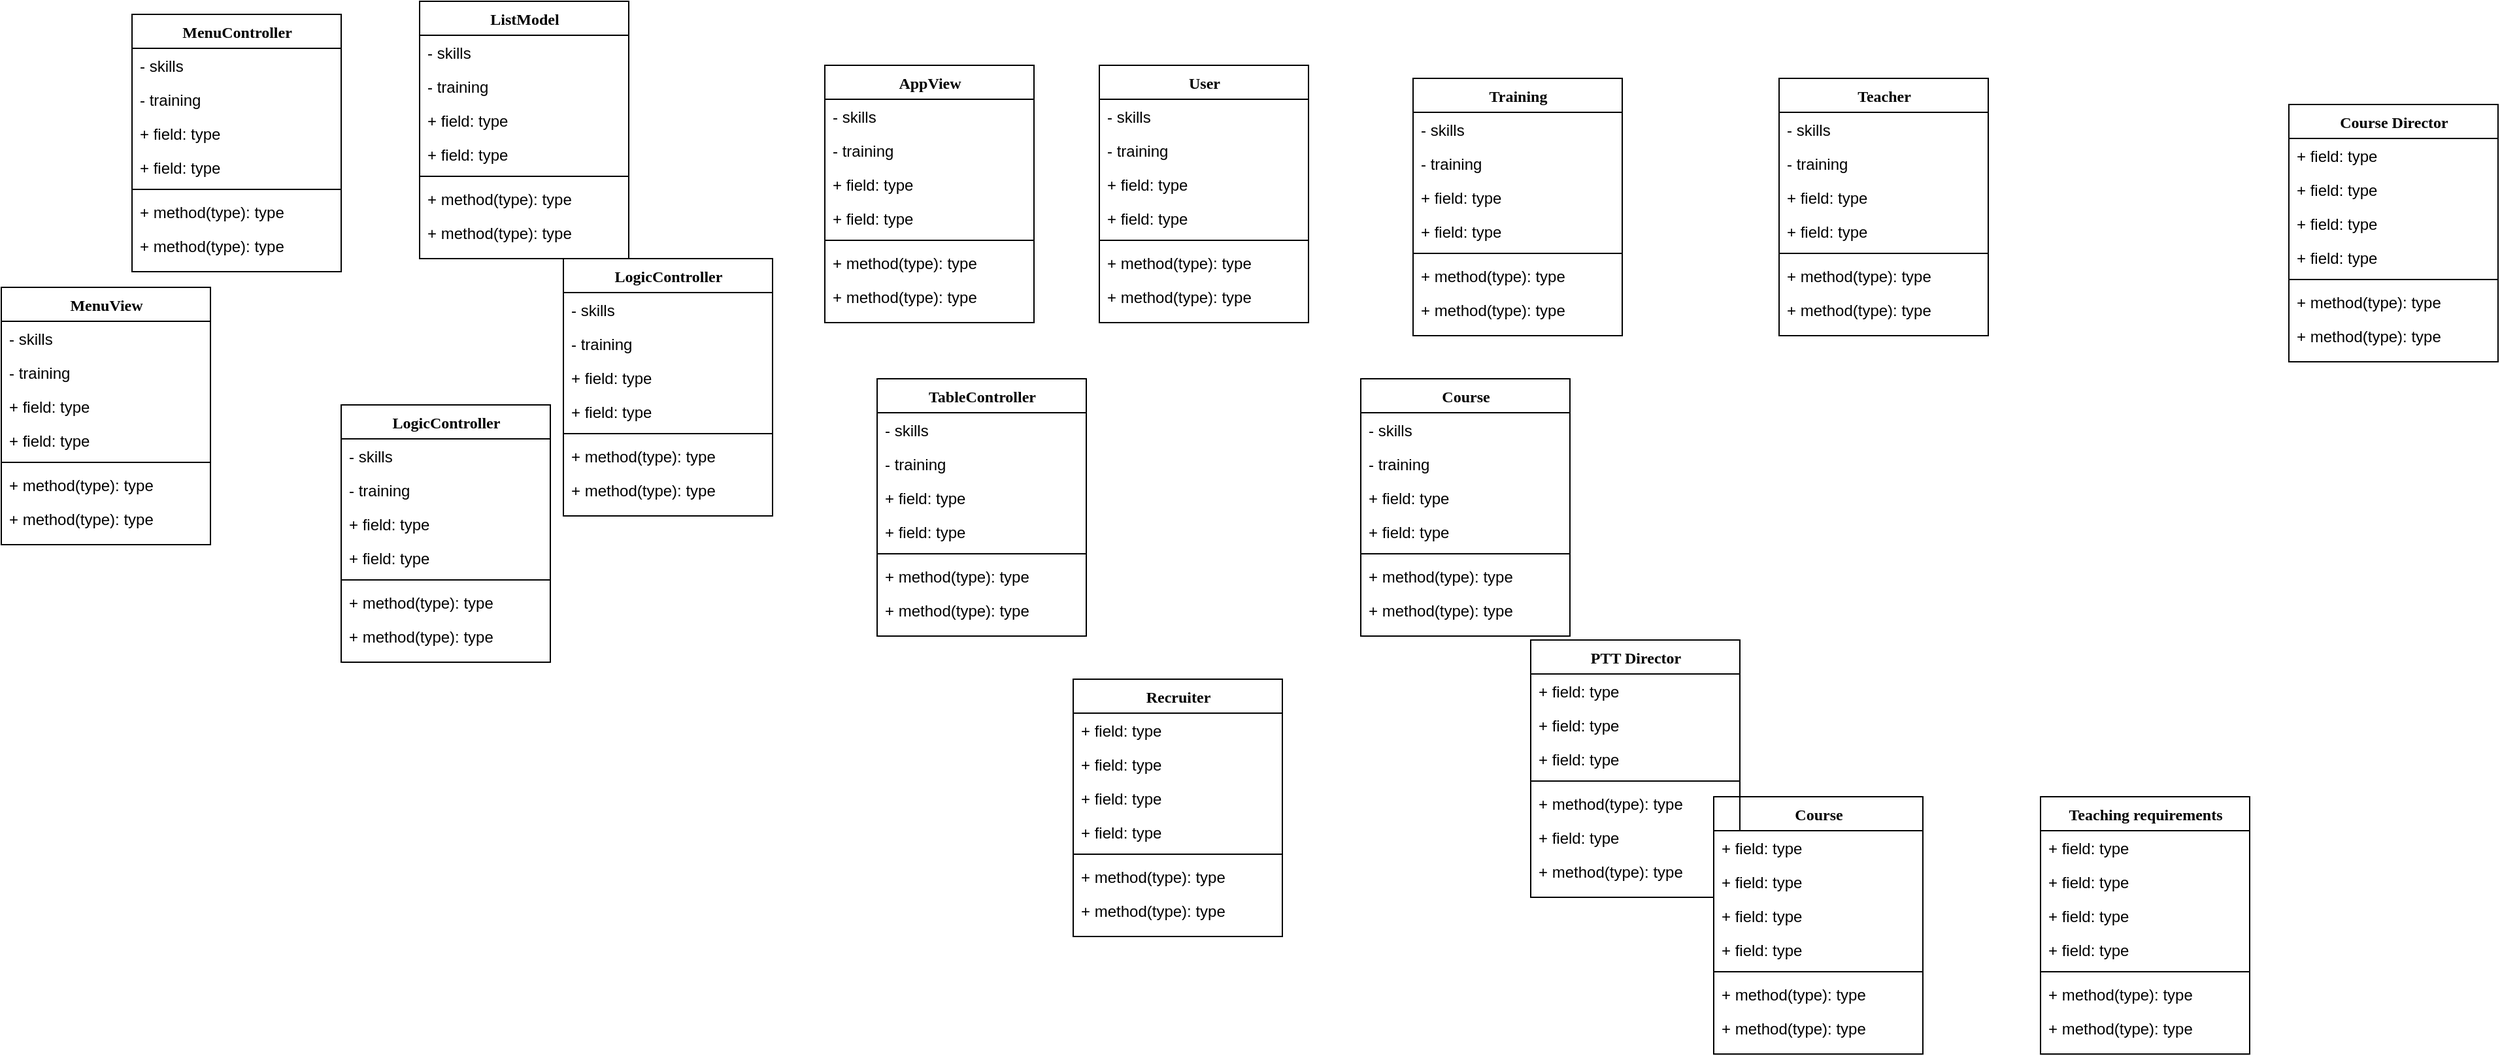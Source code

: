 <mxfile version="12.7.2" type="github"><diagram name="Page-1" id="9f46799a-70d6-7492-0946-bef42562c5a5"><mxGraphModel dx="1968" dy="434" grid="1" gridSize="10" guides="1" tooltips="1" connect="1" arrows="1" fold="1" page="1" pageScale="1" pageWidth="1100" pageHeight="850" background="#ffffff" math="0" shadow="0"><root><mxCell id="0"/><mxCell id="1" parent="0"/><mxCell id="NkE2SX90pUDKDldrJCif-2" value="Course Director" style="swimlane;html=1;fontStyle=1;align=center;verticalAlign=top;childLayout=stackLayout;horizontal=1;startSize=26;horizontalStack=0;resizeParent=1;resizeLast=0;collapsible=1;marginBottom=0;swimlaneFillColor=#ffffff;rounded=0;shadow=0;comic=0;labelBackgroundColor=none;strokeWidth=1;fillColor=none;fontFamily=Verdana;fontSize=12" parent="1" vertex="1"><mxGeometry x="840" y="110" width="160" height="197" as="geometry"/></mxCell><mxCell id="NkE2SX90pUDKDldrJCif-3" value="+ field: type" style="text;html=1;strokeColor=none;fillColor=none;align=left;verticalAlign=top;spacingLeft=4;spacingRight=4;whiteSpace=wrap;overflow=hidden;rotatable=0;points=[[0,0.5],[1,0.5]];portConstraint=eastwest;" parent="NkE2SX90pUDKDldrJCif-2" vertex="1"><mxGeometry y="26" width="160" height="26" as="geometry"/></mxCell><mxCell id="NkE2SX90pUDKDldrJCif-4" value="+ field: type" style="text;html=1;strokeColor=none;fillColor=none;align=left;verticalAlign=top;spacingLeft=4;spacingRight=4;whiteSpace=wrap;overflow=hidden;rotatable=0;points=[[0,0.5],[1,0.5]];portConstraint=eastwest;" parent="NkE2SX90pUDKDldrJCif-2" vertex="1"><mxGeometry y="52" width="160" height="26" as="geometry"/></mxCell><mxCell id="NkE2SX90pUDKDldrJCif-5" value="+ field: type" style="text;html=1;strokeColor=none;fillColor=none;align=left;verticalAlign=top;spacingLeft=4;spacingRight=4;whiteSpace=wrap;overflow=hidden;rotatable=0;points=[[0,0.5],[1,0.5]];portConstraint=eastwest;" parent="NkE2SX90pUDKDldrJCif-2" vertex="1"><mxGeometry y="78" width="160" height="26" as="geometry"/></mxCell><mxCell id="NkE2SX90pUDKDldrJCif-6" value="+ field: type" style="text;html=1;strokeColor=none;fillColor=none;align=left;verticalAlign=top;spacingLeft=4;spacingRight=4;whiteSpace=wrap;overflow=hidden;rotatable=0;points=[[0,0.5],[1,0.5]];portConstraint=eastwest;" parent="NkE2SX90pUDKDldrJCif-2" vertex="1"><mxGeometry y="104" width="160" height="26" as="geometry"/></mxCell><mxCell id="NkE2SX90pUDKDldrJCif-7" value="" style="line;html=1;strokeWidth=1;fillColor=none;align=left;verticalAlign=middle;spacingTop=-1;spacingLeft=3;spacingRight=3;rotatable=0;labelPosition=right;points=[];portConstraint=eastwest;" parent="NkE2SX90pUDKDldrJCif-2" vertex="1"><mxGeometry y="130" width="160" height="8" as="geometry"/></mxCell><mxCell id="NkE2SX90pUDKDldrJCif-8" value="+ method(type): type" style="text;html=1;strokeColor=none;fillColor=none;align=left;verticalAlign=top;spacingLeft=4;spacingRight=4;whiteSpace=wrap;overflow=hidden;rotatable=0;points=[[0,0.5],[1,0.5]];portConstraint=eastwest;" parent="NkE2SX90pUDKDldrJCif-2" vertex="1"><mxGeometry y="138" width="160" height="26" as="geometry"/></mxCell><mxCell id="NkE2SX90pUDKDldrJCif-9" value="+ method(type): type" style="text;html=1;strokeColor=none;fillColor=none;align=left;verticalAlign=top;spacingLeft=4;spacingRight=4;whiteSpace=wrap;overflow=hidden;rotatable=0;points=[[0,0.5],[1,0.5]];portConstraint=eastwest;" parent="NkE2SX90pUDKDldrJCif-2" vertex="1"><mxGeometry y="164" width="160" height="26" as="geometry"/></mxCell><mxCell id="NkE2SX90pUDKDldrJCif-10" value="PTT Director" style="swimlane;html=1;fontStyle=1;align=center;verticalAlign=top;childLayout=stackLayout;horizontal=1;startSize=26;horizontalStack=0;resizeParent=1;resizeLast=0;collapsible=1;marginBottom=0;swimlaneFillColor=#ffffff;rounded=0;shadow=0;comic=0;labelBackgroundColor=none;strokeWidth=1;fillColor=none;fontFamily=Verdana;fontSize=12" parent="1" vertex="1"><mxGeometry x="260" y="520" width="160" height="197" as="geometry"/></mxCell><mxCell id="NkE2SX90pUDKDldrJCif-12" value="+ field: type" style="text;html=1;strokeColor=none;fillColor=none;align=left;verticalAlign=top;spacingLeft=4;spacingRight=4;whiteSpace=wrap;overflow=hidden;rotatable=0;points=[[0,0.5],[1,0.5]];portConstraint=eastwest;" parent="NkE2SX90pUDKDldrJCif-10" vertex="1"><mxGeometry y="26" width="160" height="26" as="geometry"/></mxCell><mxCell id="NkE2SX90pUDKDldrJCif-13" value="+ field: type" style="text;html=1;strokeColor=none;fillColor=none;align=left;verticalAlign=top;spacingLeft=4;spacingRight=4;whiteSpace=wrap;overflow=hidden;rotatable=0;points=[[0,0.5],[1,0.5]];portConstraint=eastwest;" parent="NkE2SX90pUDKDldrJCif-10" vertex="1"><mxGeometry y="52" width="160" height="26" as="geometry"/></mxCell><mxCell id="NkE2SX90pUDKDldrJCif-14" value="+ field: type" style="text;html=1;strokeColor=none;fillColor=none;align=left;verticalAlign=top;spacingLeft=4;spacingRight=4;whiteSpace=wrap;overflow=hidden;rotatable=0;points=[[0,0.5],[1,0.5]];portConstraint=eastwest;" parent="NkE2SX90pUDKDldrJCif-10" vertex="1"><mxGeometry y="78" width="160" height="26" as="geometry"/></mxCell><mxCell id="NkE2SX90pUDKDldrJCif-15" value="" style="line;html=1;strokeWidth=1;fillColor=none;align=left;verticalAlign=middle;spacingTop=-1;spacingLeft=3;spacingRight=3;rotatable=0;labelPosition=right;points=[];portConstraint=eastwest;" parent="NkE2SX90pUDKDldrJCif-10" vertex="1"><mxGeometry y="104" width="160" height="8" as="geometry"/></mxCell><mxCell id="NkE2SX90pUDKDldrJCif-16" value="+ method(type): type" style="text;html=1;strokeColor=none;fillColor=none;align=left;verticalAlign=top;spacingLeft=4;spacingRight=4;whiteSpace=wrap;overflow=hidden;rotatable=0;points=[[0,0.5],[1,0.5]];portConstraint=eastwest;" parent="NkE2SX90pUDKDldrJCif-10" vertex="1"><mxGeometry y="112" width="160" height="26" as="geometry"/></mxCell><mxCell id="NkE2SX90pUDKDldrJCif-11" value="+ field: type" style="text;html=1;strokeColor=none;fillColor=none;align=left;verticalAlign=top;spacingLeft=4;spacingRight=4;whiteSpace=wrap;overflow=hidden;rotatable=0;points=[[0,0.5],[1,0.5]];portConstraint=eastwest;" parent="NkE2SX90pUDKDldrJCif-10" vertex="1"><mxGeometry y="138" width="160" height="26" as="geometry"/></mxCell><mxCell id="NkE2SX90pUDKDldrJCif-17" value="+ method(type): type" style="text;html=1;strokeColor=none;fillColor=none;align=left;verticalAlign=top;spacingLeft=4;spacingRight=4;whiteSpace=wrap;overflow=hidden;rotatable=0;points=[[0,0.5],[1,0.5]];portConstraint=eastwest;" parent="NkE2SX90pUDKDldrJCif-10" vertex="1"><mxGeometry y="164" width="160" height="26" as="geometry"/></mxCell><mxCell id="NkE2SX90pUDKDldrJCif-20" value="Teacher" style="swimlane;html=1;fontStyle=1;align=center;verticalAlign=top;childLayout=stackLayout;horizontal=1;startSize=26;horizontalStack=0;resizeParent=1;resizeLast=0;collapsible=1;marginBottom=0;swimlaneFillColor=#ffffff;rounded=0;shadow=0;comic=0;labelBackgroundColor=none;strokeWidth=1;fillColor=none;fontFamily=Verdana;fontSize=12" parent="1" vertex="1"><mxGeometry x="450" y="90" width="160" height="197" as="geometry"/></mxCell><mxCell id="NkE2SX90pUDKDldrJCif-21" value="- skills" style="text;html=1;strokeColor=none;fillColor=none;align=left;verticalAlign=top;spacingLeft=4;spacingRight=4;whiteSpace=wrap;overflow=hidden;rotatable=0;points=[[0,0.5],[1,0.5]];portConstraint=eastwest;" parent="NkE2SX90pUDKDldrJCif-20" vertex="1"><mxGeometry y="26" width="160" height="26" as="geometry"/></mxCell><mxCell id="NkE2SX90pUDKDldrJCif-22" value="- training" style="text;html=1;strokeColor=none;fillColor=none;align=left;verticalAlign=top;spacingLeft=4;spacingRight=4;whiteSpace=wrap;overflow=hidden;rotatable=0;points=[[0,0.5],[1,0.5]];portConstraint=eastwest;" parent="NkE2SX90pUDKDldrJCif-20" vertex="1"><mxGeometry y="52" width="160" height="26" as="geometry"/></mxCell><mxCell id="NkE2SX90pUDKDldrJCif-23" value="+ field: type" style="text;html=1;strokeColor=none;fillColor=none;align=left;verticalAlign=top;spacingLeft=4;spacingRight=4;whiteSpace=wrap;overflow=hidden;rotatable=0;points=[[0,0.5],[1,0.5]];portConstraint=eastwest;" parent="NkE2SX90pUDKDldrJCif-20" vertex="1"><mxGeometry y="78" width="160" height="26" as="geometry"/></mxCell><mxCell id="NkE2SX90pUDKDldrJCif-24" value="+ field: type" style="text;html=1;strokeColor=none;fillColor=none;align=left;verticalAlign=top;spacingLeft=4;spacingRight=4;whiteSpace=wrap;overflow=hidden;rotatable=0;points=[[0,0.5],[1,0.5]];portConstraint=eastwest;" parent="NkE2SX90pUDKDldrJCif-20" vertex="1"><mxGeometry y="104" width="160" height="26" as="geometry"/></mxCell><mxCell id="NkE2SX90pUDKDldrJCif-25" value="" style="line;html=1;strokeWidth=1;fillColor=none;align=left;verticalAlign=middle;spacingTop=-1;spacingLeft=3;spacingRight=3;rotatable=0;labelPosition=right;points=[];portConstraint=eastwest;" parent="NkE2SX90pUDKDldrJCif-20" vertex="1"><mxGeometry y="130" width="160" height="8" as="geometry"/></mxCell><mxCell id="NkE2SX90pUDKDldrJCif-26" value="+ method(type): type" style="text;html=1;strokeColor=none;fillColor=none;align=left;verticalAlign=top;spacingLeft=4;spacingRight=4;whiteSpace=wrap;overflow=hidden;rotatable=0;points=[[0,0.5],[1,0.5]];portConstraint=eastwest;" parent="NkE2SX90pUDKDldrJCif-20" vertex="1"><mxGeometry y="138" width="160" height="26" as="geometry"/></mxCell><mxCell id="NkE2SX90pUDKDldrJCif-27" value="+ method(type): type" style="text;html=1;strokeColor=none;fillColor=none;align=left;verticalAlign=top;spacingLeft=4;spacingRight=4;whiteSpace=wrap;overflow=hidden;rotatable=0;points=[[0,0.5],[1,0.5]];portConstraint=eastwest;" parent="NkE2SX90pUDKDldrJCif-20" vertex="1"><mxGeometry y="164" width="160" height="26" as="geometry"/></mxCell><mxCell id="NkE2SX90pUDKDldrJCif-29" value="Recruiter" style="swimlane;html=1;fontStyle=1;align=center;verticalAlign=top;childLayout=stackLayout;horizontal=1;startSize=26;horizontalStack=0;resizeParent=1;resizeLast=0;collapsible=1;marginBottom=0;swimlaneFillColor=#ffffff;rounded=0;shadow=0;comic=0;labelBackgroundColor=none;strokeWidth=1;fillColor=none;fontFamily=Verdana;fontSize=12" parent="1" vertex="1"><mxGeometry x="-90" y="550" width="160" height="197" as="geometry"/></mxCell><mxCell id="NkE2SX90pUDKDldrJCif-30" value="+ field: type" style="text;html=1;strokeColor=none;fillColor=none;align=left;verticalAlign=top;spacingLeft=4;spacingRight=4;whiteSpace=wrap;overflow=hidden;rotatable=0;points=[[0,0.5],[1,0.5]];portConstraint=eastwest;" parent="NkE2SX90pUDKDldrJCif-29" vertex="1"><mxGeometry y="26" width="160" height="26" as="geometry"/></mxCell><mxCell id="NkE2SX90pUDKDldrJCif-31" value="+ field: type" style="text;html=1;strokeColor=none;fillColor=none;align=left;verticalAlign=top;spacingLeft=4;spacingRight=4;whiteSpace=wrap;overflow=hidden;rotatable=0;points=[[0,0.5],[1,0.5]];portConstraint=eastwest;" parent="NkE2SX90pUDKDldrJCif-29" vertex="1"><mxGeometry y="52" width="160" height="26" as="geometry"/></mxCell><mxCell id="NkE2SX90pUDKDldrJCif-32" value="+ field: type" style="text;html=1;strokeColor=none;fillColor=none;align=left;verticalAlign=top;spacingLeft=4;spacingRight=4;whiteSpace=wrap;overflow=hidden;rotatable=0;points=[[0,0.5],[1,0.5]];portConstraint=eastwest;" parent="NkE2SX90pUDKDldrJCif-29" vertex="1"><mxGeometry y="78" width="160" height="26" as="geometry"/></mxCell><mxCell id="NkE2SX90pUDKDldrJCif-33" value="+ field: type" style="text;html=1;strokeColor=none;fillColor=none;align=left;verticalAlign=top;spacingLeft=4;spacingRight=4;whiteSpace=wrap;overflow=hidden;rotatable=0;points=[[0,0.5],[1,0.5]];portConstraint=eastwest;" parent="NkE2SX90pUDKDldrJCif-29" vertex="1"><mxGeometry y="104" width="160" height="26" as="geometry"/></mxCell><mxCell id="NkE2SX90pUDKDldrJCif-34" value="" style="line;html=1;strokeWidth=1;fillColor=none;align=left;verticalAlign=middle;spacingTop=-1;spacingLeft=3;spacingRight=3;rotatable=0;labelPosition=right;points=[];portConstraint=eastwest;" parent="NkE2SX90pUDKDldrJCif-29" vertex="1"><mxGeometry y="130" width="160" height="8" as="geometry"/></mxCell><mxCell id="NkE2SX90pUDKDldrJCif-35" value="+ method(type): type" style="text;html=1;strokeColor=none;fillColor=none;align=left;verticalAlign=top;spacingLeft=4;spacingRight=4;whiteSpace=wrap;overflow=hidden;rotatable=0;points=[[0,0.5],[1,0.5]];portConstraint=eastwest;" parent="NkE2SX90pUDKDldrJCif-29" vertex="1"><mxGeometry y="138" width="160" height="26" as="geometry"/></mxCell><mxCell id="NkE2SX90pUDKDldrJCif-36" value="+ method(type): type" style="text;html=1;strokeColor=none;fillColor=none;align=left;verticalAlign=top;spacingLeft=4;spacingRight=4;whiteSpace=wrap;overflow=hidden;rotatable=0;points=[[0,0.5],[1,0.5]];portConstraint=eastwest;" parent="NkE2SX90pUDKDldrJCif-29" vertex="1"><mxGeometry y="164" width="160" height="26" as="geometry"/></mxCell><mxCell id="NkE2SX90pUDKDldrJCif-40" value="&lt;div&gt;Teaching requirements&lt;/div&gt;" style="swimlane;html=1;fontStyle=1;align=center;verticalAlign=top;childLayout=stackLayout;horizontal=1;startSize=26;horizontalStack=0;resizeParent=1;resizeLast=0;collapsible=1;marginBottom=0;swimlaneFillColor=#ffffff;rounded=0;shadow=0;comic=0;labelBackgroundColor=none;strokeWidth=1;fillColor=none;fontFamily=Verdana;fontSize=12" parent="1" vertex="1"><mxGeometry x="650" y="640" width="160" height="197" as="geometry"/></mxCell><mxCell id="NkE2SX90pUDKDldrJCif-41" value="+ field: type" style="text;html=1;strokeColor=none;fillColor=none;align=left;verticalAlign=top;spacingLeft=4;spacingRight=4;whiteSpace=wrap;overflow=hidden;rotatable=0;points=[[0,0.5],[1,0.5]];portConstraint=eastwest;" parent="NkE2SX90pUDKDldrJCif-40" vertex="1"><mxGeometry y="26" width="160" height="26" as="geometry"/></mxCell><mxCell id="NkE2SX90pUDKDldrJCif-42" value="+ field: type" style="text;html=1;strokeColor=none;fillColor=none;align=left;verticalAlign=top;spacingLeft=4;spacingRight=4;whiteSpace=wrap;overflow=hidden;rotatable=0;points=[[0,0.5],[1,0.5]];portConstraint=eastwest;" parent="NkE2SX90pUDKDldrJCif-40" vertex="1"><mxGeometry y="52" width="160" height="26" as="geometry"/></mxCell><mxCell id="NkE2SX90pUDKDldrJCif-43" value="+ field: type" style="text;html=1;strokeColor=none;fillColor=none;align=left;verticalAlign=top;spacingLeft=4;spacingRight=4;whiteSpace=wrap;overflow=hidden;rotatable=0;points=[[0,0.5],[1,0.5]];portConstraint=eastwest;" parent="NkE2SX90pUDKDldrJCif-40" vertex="1"><mxGeometry y="78" width="160" height="26" as="geometry"/></mxCell><mxCell id="NkE2SX90pUDKDldrJCif-44" value="+ field: type" style="text;html=1;strokeColor=none;fillColor=none;align=left;verticalAlign=top;spacingLeft=4;spacingRight=4;whiteSpace=wrap;overflow=hidden;rotatable=0;points=[[0,0.5],[1,0.5]];portConstraint=eastwest;" parent="NkE2SX90pUDKDldrJCif-40" vertex="1"><mxGeometry y="104" width="160" height="26" as="geometry"/></mxCell><mxCell id="NkE2SX90pUDKDldrJCif-45" value="" style="line;html=1;strokeWidth=1;fillColor=none;align=left;verticalAlign=middle;spacingTop=-1;spacingLeft=3;spacingRight=3;rotatable=0;labelPosition=right;points=[];portConstraint=eastwest;" parent="NkE2SX90pUDKDldrJCif-40" vertex="1"><mxGeometry y="130" width="160" height="8" as="geometry"/></mxCell><mxCell id="NkE2SX90pUDKDldrJCif-46" value="+ method(type): type" style="text;html=1;strokeColor=none;fillColor=none;align=left;verticalAlign=top;spacingLeft=4;spacingRight=4;whiteSpace=wrap;overflow=hidden;rotatable=0;points=[[0,0.5],[1,0.5]];portConstraint=eastwest;" parent="NkE2SX90pUDKDldrJCif-40" vertex="1"><mxGeometry y="138" width="160" height="26" as="geometry"/></mxCell><mxCell id="NkE2SX90pUDKDldrJCif-47" value="+ method(type): type" style="text;html=1;strokeColor=none;fillColor=none;align=left;verticalAlign=top;spacingLeft=4;spacingRight=4;whiteSpace=wrap;overflow=hidden;rotatable=0;points=[[0,0.5],[1,0.5]];portConstraint=eastwest;" parent="NkE2SX90pUDKDldrJCif-40" vertex="1"><mxGeometry y="164" width="160" height="26" as="geometry"/></mxCell><mxCell id="NkE2SX90pUDKDldrJCif-50" value="Course" style="swimlane;html=1;fontStyle=1;align=center;verticalAlign=top;childLayout=stackLayout;horizontal=1;startSize=26;horizontalStack=0;resizeParent=1;resizeLast=0;collapsible=1;marginBottom=0;swimlaneFillColor=#ffffff;rounded=0;shadow=0;comic=0;labelBackgroundColor=none;strokeWidth=1;fillColor=none;fontFamily=Verdana;fontSize=12" parent="1" vertex="1"><mxGeometry x="400" y="640" width="160" height="197" as="geometry"/></mxCell><mxCell id="NkE2SX90pUDKDldrJCif-51" value="+ field: type" style="text;html=1;strokeColor=none;fillColor=none;align=left;verticalAlign=top;spacingLeft=4;spacingRight=4;whiteSpace=wrap;overflow=hidden;rotatable=0;points=[[0,0.5],[1,0.5]];portConstraint=eastwest;" parent="NkE2SX90pUDKDldrJCif-50" vertex="1"><mxGeometry y="26" width="160" height="26" as="geometry"/></mxCell><mxCell id="NkE2SX90pUDKDldrJCif-52" value="+ field: type" style="text;html=1;strokeColor=none;fillColor=none;align=left;verticalAlign=top;spacingLeft=4;spacingRight=4;whiteSpace=wrap;overflow=hidden;rotatable=0;points=[[0,0.5],[1,0.5]];portConstraint=eastwest;" parent="NkE2SX90pUDKDldrJCif-50" vertex="1"><mxGeometry y="52" width="160" height="26" as="geometry"/></mxCell><mxCell id="NkE2SX90pUDKDldrJCif-53" value="+ field: type" style="text;html=1;strokeColor=none;fillColor=none;align=left;verticalAlign=top;spacingLeft=4;spacingRight=4;whiteSpace=wrap;overflow=hidden;rotatable=0;points=[[0,0.5],[1,0.5]];portConstraint=eastwest;" parent="NkE2SX90pUDKDldrJCif-50" vertex="1"><mxGeometry y="78" width="160" height="26" as="geometry"/></mxCell><mxCell id="NkE2SX90pUDKDldrJCif-54" value="+ field: type" style="text;html=1;strokeColor=none;fillColor=none;align=left;verticalAlign=top;spacingLeft=4;spacingRight=4;whiteSpace=wrap;overflow=hidden;rotatable=0;points=[[0,0.5],[1,0.5]];portConstraint=eastwest;" parent="NkE2SX90pUDKDldrJCif-50" vertex="1"><mxGeometry y="104" width="160" height="26" as="geometry"/></mxCell><mxCell id="NkE2SX90pUDKDldrJCif-55" value="" style="line;html=1;strokeWidth=1;fillColor=none;align=left;verticalAlign=middle;spacingTop=-1;spacingLeft=3;spacingRight=3;rotatable=0;labelPosition=right;points=[];portConstraint=eastwest;" parent="NkE2SX90pUDKDldrJCif-50" vertex="1"><mxGeometry y="130" width="160" height="8" as="geometry"/></mxCell><mxCell id="NkE2SX90pUDKDldrJCif-56" value="+ method(type): type" style="text;html=1;strokeColor=none;fillColor=none;align=left;verticalAlign=top;spacingLeft=4;spacingRight=4;whiteSpace=wrap;overflow=hidden;rotatable=0;points=[[0,0.5],[1,0.5]];portConstraint=eastwest;" parent="NkE2SX90pUDKDldrJCif-50" vertex="1"><mxGeometry y="138" width="160" height="26" as="geometry"/></mxCell><mxCell id="NkE2SX90pUDKDldrJCif-57" value="+ method(type): type" style="text;html=1;strokeColor=none;fillColor=none;align=left;verticalAlign=top;spacingLeft=4;spacingRight=4;whiteSpace=wrap;overflow=hidden;rotatable=0;points=[[0,0.5],[1,0.5]];portConstraint=eastwest;" parent="NkE2SX90pUDKDldrJCif-50" vertex="1"><mxGeometry y="164" width="160" height="26" as="geometry"/></mxCell><mxCell id="PvRNm4Q0ILT0hn3gMA06-2" value="Training" style="swimlane;html=1;fontStyle=1;align=center;verticalAlign=top;childLayout=stackLayout;horizontal=1;startSize=26;horizontalStack=0;resizeParent=1;resizeLast=0;collapsible=1;marginBottom=0;swimlaneFillColor=#ffffff;rounded=0;shadow=0;comic=0;labelBackgroundColor=none;strokeWidth=1;fillColor=none;fontFamily=Verdana;fontSize=12" vertex="1" parent="1"><mxGeometry x="170" y="90" width="160" height="197" as="geometry"/></mxCell><mxCell id="PvRNm4Q0ILT0hn3gMA06-3" value="- skills" style="text;html=1;strokeColor=none;fillColor=none;align=left;verticalAlign=top;spacingLeft=4;spacingRight=4;whiteSpace=wrap;overflow=hidden;rotatable=0;points=[[0,0.5],[1,0.5]];portConstraint=eastwest;" vertex="1" parent="PvRNm4Q0ILT0hn3gMA06-2"><mxGeometry y="26" width="160" height="26" as="geometry"/></mxCell><mxCell id="PvRNm4Q0ILT0hn3gMA06-4" value="- training" style="text;html=1;strokeColor=none;fillColor=none;align=left;verticalAlign=top;spacingLeft=4;spacingRight=4;whiteSpace=wrap;overflow=hidden;rotatable=0;points=[[0,0.5],[1,0.5]];portConstraint=eastwest;" vertex="1" parent="PvRNm4Q0ILT0hn3gMA06-2"><mxGeometry y="52" width="160" height="26" as="geometry"/></mxCell><mxCell id="PvRNm4Q0ILT0hn3gMA06-5" value="+ field: type" style="text;html=1;strokeColor=none;fillColor=none;align=left;verticalAlign=top;spacingLeft=4;spacingRight=4;whiteSpace=wrap;overflow=hidden;rotatable=0;points=[[0,0.5],[1,0.5]];portConstraint=eastwest;" vertex="1" parent="PvRNm4Q0ILT0hn3gMA06-2"><mxGeometry y="78" width="160" height="26" as="geometry"/></mxCell><mxCell id="PvRNm4Q0ILT0hn3gMA06-6" value="+ field: type" style="text;html=1;strokeColor=none;fillColor=none;align=left;verticalAlign=top;spacingLeft=4;spacingRight=4;whiteSpace=wrap;overflow=hidden;rotatable=0;points=[[0,0.5],[1,0.5]];portConstraint=eastwest;" vertex="1" parent="PvRNm4Q0ILT0hn3gMA06-2"><mxGeometry y="104" width="160" height="26" as="geometry"/></mxCell><mxCell id="PvRNm4Q0ILT0hn3gMA06-7" value="" style="line;html=1;strokeWidth=1;fillColor=none;align=left;verticalAlign=middle;spacingTop=-1;spacingLeft=3;spacingRight=3;rotatable=0;labelPosition=right;points=[];portConstraint=eastwest;" vertex="1" parent="PvRNm4Q0ILT0hn3gMA06-2"><mxGeometry y="130" width="160" height="8" as="geometry"/></mxCell><mxCell id="PvRNm4Q0ILT0hn3gMA06-8" value="+ method(type): type" style="text;html=1;strokeColor=none;fillColor=none;align=left;verticalAlign=top;spacingLeft=4;spacingRight=4;whiteSpace=wrap;overflow=hidden;rotatable=0;points=[[0,0.5],[1,0.5]];portConstraint=eastwest;" vertex="1" parent="PvRNm4Q0ILT0hn3gMA06-2"><mxGeometry y="138" width="160" height="26" as="geometry"/></mxCell><mxCell id="PvRNm4Q0ILT0hn3gMA06-9" value="+ method(type): type" style="text;html=1;strokeColor=none;fillColor=none;align=left;verticalAlign=top;spacingLeft=4;spacingRight=4;whiteSpace=wrap;overflow=hidden;rotatable=0;points=[[0,0.5],[1,0.5]];portConstraint=eastwest;" vertex="1" parent="PvRNm4Q0ILT0hn3gMA06-2"><mxGeometry y="164" width="160" height="26" as="geometry"/></mxCell><mxCell id="PvRNm4Q0ILT0hn3gMA06-18" value="Course" style="swimlane;html=1;fontStyle=1;align=center;verticalAlign=top;childLayout=stackLayout;horizontal=1;startSize=26;horizontalStack=0;resizeParent=1;resizeLast=0;collapsible=1;marginBottom=0;swimlaneFillColor=#ffffff;rounded=0;shadow=0;comic=0;labelBackgroundColor=none;strokeWidth=1;fillColor=none;fontFamily=Verdana;fontSize=12" vertex="1" parent="1"><mxGeometry x="130" y="320" width="160" height="197" as="geometry"/></mxCell><mxCell id="PvRNm4Q0ILT0hn3gMA06-19" value="- skills" style="text;html=1;strokeColor=none;fillColor=none;align=left;verticalAlign=top;spacingLeft=4;spacingRight=4;whiteSpace=wrap;overflow=hidden;rotatable=0;points=[[0,0.5],[1,0.5]];portConstraint=eastwest;" vertex="1" parent="PvRNm4Q0ILT0hn3gMA06-18"><mxGeometry y="26" width="160" height="26" as="geometry"/></mxCell><mxCell id="PvRNm4Q0ILT0hn3gMA06-20" value="- training" style="text;html=1;strokeColor=none;fillColor=none;align=left;verticalAlign=top;spacingLeft=4;spacingRight=4;whiteSpace=wrap;overflow=hidden;rotatable=0;points=[[0,0.5],[1,0.5]];portConstraint=eastwest;" vertex="1" parent="PvRNm4Q0ILT0hn3gMA06-18"><mxGeometry y="52" width="160" height="26" as="geometry"/></mxCell><mxCell id="PvRNm4Q0ILT0hn3gMA06-21" value="+ field: type" style="text;html=1;strokeColor=none;fillColor=none;align=left;verticalAlign=top;spacingLeft=4;spacingRight=4;whiteSpace=wrap;overflow=hidden;rotatable=0;points=[[0,0.5],[1,0.5]];portConstraint=eastwest;" vertex="1" parent="PvRNm4Q0ILT0hn3gMA06-18"><mxGeometry y="78" width="160" height="26" as="geometry"/></mxCell><mxCell id="PvRNm4Q0ILT0hn3gMA06-22" value="+ field: type" style="text;html=1;strokeColor=none;fillColor=none;align=left;verticalAlign=top;spacingLeft=4;spacingRight=4;whiteSpace=wrap;overflow=hidden;rotatable=0;points=[[0,0.5],[1,0.5]];portConstraint=eastwest;" vertex="1" parent="PvRNm4Q0ILT0hn3gMA06-18"><mxGeometry y="104" width="160" height="26" as="geometry"/></mxCell><mxCell id="PvRNm4Q0ILT0hn3gMA06-23" value="" style="line;html=1;strokeWidth=1;fillColor=none;align=left;verticalAlign=middle;spacingTop=-1;spacingLeft=3;spacingRight=3;rotatable=0;labelPosition=right;points=[];portConstraint=eastwest;" vertex="1" parent="PvRNm4Q0ILT0hn3gMA06-18"><mxGeometry y="130" width="160" height="8" as="geometry"/></mxCell><mxCell id="PvRNm4Q0ILT0hn3gMA06-24" value="+ method(type): type" style="text;html=1;strokeColor=none;fillColor=none;align=left;verticalAlign=top;spacingLeft=4;spacingRight=4;whiteSpace=wrap;overflow=hidden;rotatable=0;points=[[0,0.5],[1,0.5]];portConstraint=eastwest;" vertex="1" parent="PvRNm4Q0ILT0hn3gMA06-18"><mxGeometry y="138" width="160" height="26" as="geometry"/></mxCell><mxCell id="PvRNm4Q0ILT0hn3gMA06-25" value="+ method(type): type" style="text;html=1;strokeColor=none;fillColor=none;align=left;verticalAlign=top;spacingLeft=4;spacingRight=4;whiteSpace=wrap;overflow=hidden;rotatable=0;points=[[0,0.5],[1,0.5]];portConstraint=eastwest;" vertex="1" parent="PvRNm4Q0ILT0hn3gMA06-18"><mxGeometry y="164" width="160" height="26" as="geometry"/></mxCell><mxCell id="PvRNm4Q0ILT0hn3gMA06-26" value="User" style="swimlane;html=1;fontStyle=1;align=center;verticalAlign=top;childLayout=stackLayout;horizontal=1;startSize=26;horizontalStack=0;resizeParent=1;resizeLast=0;collapsible=1;marginBottom=0;swimlaneFillColor=#ffffff;rounded=0;shadow=0;comic=0;labelBackgroundColor=none;strokeWidth=1;fillColor=none;fontFamily=Verdana;fontSize=12" vertex="1" parent="1"><mxGeometry x="-70" y="80" width="160" height="197" as="geometry"/></mxCell><mxCell id="PvRNm4Q0ILT0hn3gMA06-27" value="- skills" style="text;html=1;strokeColor=none;fillColor=none;align=left;verticalAlign=top;spacingLeft=4;spacingRight=4;whiteSpace=wrap;overflow=hidden;rotatable=0;points=[[0,0.5],[1,0.5]];portConstraint=eastwest;" vertex="1" parent="PvRNm4Q0ILT0hn3gMA06-26"><mxGeometry y="26" width="160" height="26" as="geometry"/></mxCell><mxCell id="PvRNm4Q0ILT0hn3gMA06-28" value="- training" style="text;html=1;strokeColor=none;fillColor=none;align=left;verticalAlign=top;spacingLeft=4;spacingRight=4;whiteSpace=wrap;overflow=hidden;rotatable=0;points=[[0,0.5],[1,0.5]];portConstraint=eastwest;" vertex="1" parent="PvRNm4Q0ILT0hn3gMA06-26"><mxGeometry y="52" width="160" height="26" as="geometry"/></mxCell><mxCell id="PvRNm4Q0ILT0hn3gMA06-29" value="+ field: type" style="text;html=1;strokeColor=none;fillColor=none;align=left;verticalAlign=top;spacingLeft=4;spacingRight=4;whiteSpace=wrap;overflow=hidden;rotatable=0;points=[[0,0.5],[1,0.5]];portConstraint=eastwest;" vertex="1" parent="PvRNm4Q0ILT0hn3gMA06-26"><mxGeometry y="78" width="160" height="26" as="geometry"/></mxCell><mxCell id="PvRNm4Q0ILT0hn3gMA06-30" value="+ field: type" style="text;html=1;strokeColor=none;fillColor=none;align=left;verticalAlign=top;spacingLeft=4;spacingRight=4;whiteSpace=wrap;overflow=hidden;rotatable=0;points=[[0,0.5],[1,0.5]];portConstraint=eastwest;" vertex="1" parent="PvRNm4Q0ILT0hn3gMA06-26"><mxGeometry y="104" width="160" height="26" as="geometry"/></mxCell><mxCell id="PvRNm4Q0ILT0hn3gMA06-31" value="" style="line;html=1;strokeWidth=1;fillColor=none;align=left;verticalAlign=middle;spacingTop=-1;spacingLeft=3;spacingRight=3;rotatable=0;labelPosition=right;points=[];portConstraint=eastwest;" vertex="1" parent="PvRNm4Q0ILT0hn3gMA06-26"><mxGeometry y="130" width="160" height="8" as="geometry"/></mxCell><mxCell id="PvRNm4Q0ILT0hn3gMA06-32" value="+ method(type): type" style="text;html=1;strokeColor=none;fillColor=none;align=left;verticalAlign=top;spacingLeft=4;spacingRight=4;whiteSpace=wrap;overflow=hidden;rotatable=0;points=[[0,0.5],[1,0.5]];portConstraint=eastwest;" vertex="1" parent="PvRNm4Q0ILT0hn3gMA06-26"><mxGeometry y="138" width="160" height="26" as="geometry"/></mxCell><mxCell id="PvRNm4Q0ILT0hn3gMA06-33" value="+ method(type): type" style="text;html=1;strokeColor=none;fillColor=none;align=left;verticalAlign=top;spacingLeft=4;spacingRight=4;whiteSpace=wrap;overflow=hidden;rotatable=0;points=[[0,0.5],[1,0.5]];portConstraint=eastwest;" vertex="1" parent="PvRNm4Q0ILT0hn3gMA06-26"><mxGeometry y="164" width="160" height="26" as="geometry"/></mxCell><mxCell id="PvRNm4Q0ILT0hn3gMA06-34" value="AppView" style="swimlane;html=1;fontStyle=1;align=center;verticalAlign=top;childLayout=stackLayout;horizontal=1;startSize=26;horizontalStack=0;resizeParent=1;resizeLast=0;collapsible=1;marginBottom=0;swimlaneFillColor=#ffffff;rounded=0;shadow=0;comic=0;labelBackgroundColor=none;strokeWidth=1;fillColor=none;fontFamily=Verdana;fontSize=12" vertex="1" parent="1"><mxGeometry x="-280" y="80" width="160" height="197" as="geometry"/></mxCell><mxCell id="PvRNm4Q0ILT0hn3gMA06-35" value="- skills" style="text;html=1;strokeColor=none;fillColor=none;align=left;verticalAlign=top;spacingLeft=4;spacingRight=4;whiteSpace=wrap;overflow=hidden;rotatable=0;points=[[0,0.5],[1,0.5]];portConstraint=eastwest;" vertex="1" parent="PvRNm4Q0ILT0hn3gMA06-34"><mxGeometry y="26" width="160" height="26" as="geometry"/></mxCell><mxCell id="PvRNm4Q0ILT0hn3gMA06-36" value="- training" style="text;html=1;strokeColor=none;fillColor=none;align=left;verticalAlign=top;spacingLeft=4;spacingRight=4;whiteSpace=wrap;overflow=hidden;rotatable=0;points=[[0,0.5],[1,0.5]];portConstraint=eastwest;" vertex="1" parent="PvRNm4Q0ILT0hn3gMA06-34"><mxGeometry y="52" width="160" height="26" as="geometry"/></mxCell><mxCell id="PvRNm4Q0ILT0hn3gMA06-37" value="+ field: type" style="text;html=1;strokeColor=none;fillColor=none;align=left;verticalAlign=top;spacingLeft=4;spacingRight=4;whiteSpace=wrap;overflow=hidden;rotatable=0;points=[[0,0.5],[1,0.5]];portConstraint=eastwest;" vertex="1" parent="PvRNm4Q0ILT0hn3gMA06-34"><mxGeometry y="78" width="160" height="26" as="geometry"/></mxCell><mxCell id="PvRNm4Q0ILT0hn3gMA06-38" value="+ field: type" style="text;html=1;strokeColor=none;fillColor=none;align=left;verticalAlign=top;spacingLeft=4;spacingRight=4;whiteSpace=wrap;overflow=hidden;rotatable=0;points=[[0,0.5],[1,0.5]];portConstraint=eastwest;" vertex="1" parent="PvRNm4Q0ILT0hn3gMA06-34"><mxGeometry y="104" width="160" height="26" as="geometry"/></mxCell><mxCell id="PvRNm4Q0ILT0hn3gMA06-39" value="" style="line;html=1;strokeWidth=1;fillColor=none;align=left;verticalAlign=middle;spacingTop=-1;spacingLeft=3;spacingRight=3;rotatable=0;labelPosition=right;points=[];portConstraint=eastwest;" vertex="1" parent="PvRNm4Q0ILT0hn3gMA06-34"><mxGeometry y="130" width="160" height="8" as="geometry"/></mxCell><mxCell id="PvRNm4Q0ILT0hn3gMA06-40" value="+ method(type): type" style="text;html=1;strokeColor=none;fillColor=none;align=left;verticalAlign=top;spacingLeft=4;spacingRight=4;whiteSpace=wrap;overflow=hidden;rotatable=0;points=[[0,0.5],[1,0.5]];portConstraint=eastwest;" vertex="1" parent="PvRNm4Q0ILT0hn3gMA06-34"><mxGeometry y="138" width="160" height="26" as="geometry"/></mxCell><mxCell id="PvRNm4Q0ILT0hn3gMA06-41" value="+ method(type): type" style="text;html=1;strokeColor=none;fillColor=none;align=left;verticalAlign=top;spacingLeft=4;spacingRight=4;whiteSpace=wrap;overflow=hidden;rotatable=0;points=[[0,0.5],[1,0.5]];portConstraint=eastwest;" vertex="1" parent="PvRNm4Q0ILT0hn3gMA06-34"><mxGeometry y="164" width="160" height="26" as="geometry"/></mxCell><mxCell id="PvRNm4Q0ILT0hn3gMA06-42" value="LogicController" style="swimlane;html=1;fontStyle=1;align=center;verticalAlign=top;childLayout=stackLayout;horizontal=1;startSize=26;horizontalStack=0;resizeParent=1;resizeLast=0;collapsible=1;marginBottom=0;swimlaneFillColor=#ffffff;rounded=0;shadow=0;comic=0;labelBackgroundColor=none;strokeWidth=1;fillColor=none;fontFamily=Verdana;fontSize=12" vertex="1" parent="1"><mxGeometry x="-480" y="228" width="160" height="197" as="geometry"/></mxCell><mxCell id="PvRNm4Q0ILT0hn3gMA06-43" value="- skills" style="text;html=1;strokeColor=none;fillColor=none;align=left;verticalAlign=top;spacingLeft=4;spacingRight=4;whiteSpace=wrap;overflow=hidden;rotatable=0;points=[[0,0.5],[1,0.5]];portConstraint=eastwest;" vertex="1" parent="PvRNm4Q0ILT0hn3gMA06-42"><mxGeometry y="26" width="160" height="26" as="geometry"/></mxCell><mxCell id="PvRNm4Q0ILT0hn3gMA06-44" value="- training" style="text;html=1;strokeColor=none;fillColor=none;align=left;verticalAlign=top;spacingLeft=4;spacingRight=4;whiteSpace=wrap;overflow=hidden;rotatable=0;points=[[0,0.5],[1,0.5]];portConstraint=eastwest;" vertex="1" parent="PvRNm4Q0ILT0hn3gMA06-42"><mxGeometry y="52" width="160" height="26" as="geometry"/></mxCell><mxCell id="PvRNm4Q0ILT0hn3gMA06-45" value="+ field: type" style="text;html=1;strokeColor=none;fillColor=none;align=left;verticalAlign=top;spacingLeft=4;spacingRight=4;whiteSpace=wrap;overflow=hidden;rotatable=0;points=[[0,0.5],[1,0.5]];portConstraint=eastwest;" vertex="1" parent="PvRNm4Q0ILT0hn3gMA06-42"><mxGeometry y="78" width="160" height="26" as="geometry"/></mxCell><mxCell id="PvRNm4Q0ILT0hn3gMA06-46" value="+ field: type" style="text;html=1;strokeColor=none;fillColor=none;align=left;verticalAlign=top;spacingLeft=4;spacingRight=4;whiteSpace=wrap;overflow=hidden;rotatable=0;points=[[0,0.5],[1,0.5]];portConstraint=eastwest;" vertex="1" parent="PvRNm4Q0ILT0hn3gMA06-42"><mxGeometry y="104" width="160" height="26" as="geometry"/></mxCell><mxCell id="PvRNm4Q0ILT0hn3gMA06-47" value="" style="line;html=1;strokeWidth=1;fillColor=none;align=left;verticalAlign=middle;spacingTop=-1;spacingLeft=3;spacingRight=3;rotatable=0;labelPosition=right;points=[];portConstraint=eastwest;" vertex="1" parent="PvRNm4Q0ILT0hn3gMA06-42"><mxGeometry y="130" width="160" height="8" as="geometry"/></mxCell><mxCell id="PvRNm4Q0ILT0hn3gMA06-48" value="+ method(type): type" style="text;html=1;strokeColor=none;fillColor=none;align=left;verticalAlign=top;spacingLeft=4;spacingRight=4;whiteSpace=wrap;overflow=hidden;rotatable=0;points=[[0,0.5],[1,0.5]];portConstraint=eastwest;" vertex="1" parent="PvRNm4Q0ILT0hn3gMA06-42"><mxGeometry y="138" width="160" height="26" as="geometry"/></mxCell><mxCell id="PvRNm4Q0ILT0hn3gMA06-49" value="+ method(type): type" style="text;html=1;strokeColor=none;fillColor=none;align=left;verticalAlign=top;spacingLeft=4;spacingRight=4;whiteSpace=wrap;overflow=hidden;rotatable=0;points=[[0,0.5],[1,0.5]];portConstraint=eastwest;" vertex="1" parent="PvRNm4Q0ILT0hn3gMA06-42"><mxGeometry y="164" width="160" height="26" as="geometry"/></mxCell><mxCell id="PvRNm4Q0ILT0hn3gMA06-50" value="ListModel" style="swimlane;html=1;fontStyle=1;align=center;verticalAlign=top;childLayout=stackLayout;horizontal=1;startSize=26;horizontalStack=0;resizeParent=1;resizeLast=0;collapsible=1;marginBottom=0;swimlaneFillColor=#ffffff;rounded=0;shadow=0;comic=0;labelBackgroundColor=none;strokeWidth=1;fillColor=none;fontFamily=Verdana;fontSize=12" vertex="1" parent="1"><mxGeometry x="-590" y="31" width="160" height="197" as="geometry"/></mxCell><mxCell id="PvRNm4Q0ILT0hn3gMA06-51" value="- skills" style="text;html=1;strokeColor=none;fillColor=none;align=left;verticalAlign=top;spacingLeft=4;spacingRight=4;whiteSpace=wrap;overflow=hidden;rotatable=0;points=[[0,0.5],[1,0.5]];portConstraint=eastwest;" vertex="1" parent="PvRNm4Q0ILT0hn3gMA06-50"><mxGeometry y="26" width="160" height="26" as="geometry"/></mxCell><mxCell id="PvRNm4Q0ILT0hn3gMA06-52" value="- training" style="text;html=1;strokeColor=none;fillColor=none;align=left;verticalAlign=top;spacingLeft=4;spacingRight=4;whiteSpace=wrap;overflow=hidden;rotatable=0;points=[[0,0.5],[1,0.5]];portConstraint=eastwest;" vertex="1" parent="PvRNm4Q0ILT0hn3gMA06-50"><mxGeometry y="52" width="160" height="26" as="geometry"/></mxCell><mxCell id="PvRNm4Q0ILT0hn3gMA06-53" value="+ field: type" style="text;html=1;strokeColor=none;fillColor=none;align=left;verticalAlign=top;spacingLeft=4;spacingRight=4;whiteSpace=wrap;overflow=hidden;rotatable=0;points=[[0,0.5],[1,0.5]];portConstraint=eastwest;" vertex="1" parent="PvRNm4Q0ILT0hn3gMA06-50"><mxGeometry y="78" width="160" height="26" as="geometry"/></mxCell><mxCell id="PvRNm4Q0ILT0hn3gMA06-54" value="+ field: type" style="text;html=1;strokeColor=none;fillColor=none;align=left;verticalAlign=top;spacingLeft=4;spacingRight=4;whiteSpace=wrap;overflow=hidden;rotatable=0;points=[[0,0.5],[1,0.5]];portConstraint=eastwest;" vertex="1" parent="PvRNm4Q0ILT0hn3gMA06-50"><mxGeometry y="104" width="160" height="26" as="geometry"/></mxCell><mxCell id="PvRNm4Q0ILT0hn3gMA06-55" value="" style="line;html=1;strokeWidth=1;fillColor=none;align=left;verticalAlign=middle;spacingTop=-1;spacingLeft=3;spacingRight=3;rotatable=0;labelPosition=right;points=[];portConstraint=eastwest;" vertex="1" parent="PvRNm4Q0ILT0hn3gMA06-50"><mxGeometry y="130" width="160" height="8" as="geometry"/></mxCell><mxCell id="PvRNm4Q0ILT0hn3gMA06-56" value="+ method(type): type" style="text;html=1;strokeColor=none;fillColor=none;align=left;verticalAlign=top;spacingLeft=4;spacingRight=4;whiteSpace=wrap;overflow=hidden;rotatable=0;points=[[0,0.5],[1,0.5]];portConstraint=eastwest;" vertex="1" parent="PvRNm4Q0ILT0hn3gMA06-50"><mxGeometry y="138" width="160" height="26" as="geometry"/></mxCell><mxCell id="PvRNm4Q0ILT0hn3gMA06-57" value="+ method(type): type" style="text;html=1;strokeColor=none;fillColor=none;align=left;verticalAlign=top;spacingLeft=4;spacingRight=4;whiteSpace=wrap;overflow=hidden;rotatable=0;points=[[0,0.5],[1,0.5]];portConstraint=eastwest;" vertex="1" parent="PvRNm4Q0ILT0hn3gMA06-50"><mxGeometry y="164" width="160" height="26" as="geometry"/></mxCell><mxCell id="PvRNm4Q0ILT0hn3gMA06-58" value="TableController" style="swimlane;html=1;fontStyle=1;align=center;verticalAlign=top;childLayout=stackLayout;horizontal=1;startSize=26;horizontalStack=0;resizeParent=1;resizeLast=0;collapsible=1;marginBottom=0;swimlaneFillColor=#ffffff;rounded=0;shadow=0;comic=0;labelBackgroundColor=none;strokeWidth=1;fillColor=none;fontFamily=Verdana;fontSize=12" vertex="1" parent="1"><mxGeometry x="-240" y="320" width="160" height="197" as="geometry"/></mxCell><mxCell id="PvRNm4Q0ILT0hn3gMA06-59" value="- skills" style="text;html=1;strokeColor=none;fillColor=none;align=left;verticalAlign=top;spacingLeft=4;spacingRight=4;whiteSpace=wrap;overflow=hidden;rotatable=0;points=[[0,0.5],[1,0.5]];portConstraint=eastwest;" vertex="1" parent="PvRNm4Q0ILT0hn3gMA06-58"><mxGeometry y="26" width="160" height="26" as="geometry"/></mxCell><mxCell id="PvRNm4Q0ILT0hn3gMA06-60" value="- training" style="text;html=1;strokeColor=none;fillColor=none;align=left;verticalAlign=top;spacingLeft=4;spacingRight=4;whiteSpace=wrap;overflow=hidden;rotatable=0;points=[[0,0.5],[1,0.5]];portConstraint=eastwest;" vertex="1" parent="PvRNm4Q0ILT0hn3gMA06-58"><mxGeometry y="52" width="160" height="26" as="geometry"/></mxCell><mxCell id="PvRNm4Q0ILT0hn3gMA06-61" value="+ field: type" style="text;html=1;strokeColor=none;fillColor=none;align=left;verticalAlign=top;spacingLeft=4;spacingRight=4;whiteSpace=wrap;overflow=hidden;rotatable=0;points=[[0,0.5],[1,0.5]];portConstraint=eastwest;" vertex="1" parent="PvRNm4Q0ILT0hn3gMA06-58"><mxGeometry y="78" width="160" height="26" as="geometry"/></mxCell><mxCell id="PvRNm4Q0ILT0hn3gMA06-62" value="+ field: type" style="text;html=1;strokeColor=none;fillColor=none;align=left;verticalAlign=top;spacingLeft=4;spacingRight=4;whiteSpace=wrap;overflow=hidden;rotatable=0;points=[[0,0.5],[1,0.5]];portConstraint=eastwest;" vertex="1" parent="PvRNm4Q0ILT0hn3gMA06-58"><mxGeometry y="104" width="160" height="26" as="geometry"/></mxCell><mxCell id="PvRNm4Q0ILT0hn3gMA06-63" value="" style="line;html=1;strokeWidth=1;fillColor=none;align=left;verticalAlign=middle;spacingTop=-1;spacingLeft=3;spacingRight=3;rotatable=0;labelPosition=right;points=[];portConstraint=eastwest;" vertex="1" parent="PvRNm4Q0ILT0hn3gMA06-58"><mxGeometry y="130" width="160" height="8" as="geometry"/></mxCell><mxCell id="PvRNm4Q0ILT0hn3gMA06-64" value="+ method(type): type" style="text;html=1;strokeColor=none;fillColor=none;align=left;verticalAlign=top;spacingLeft=4;spacingRight=4;whiteSpace=wrap;overflow=hidden;rotatable=0;points=[[0,0.5],[1,0.5]];portConstraint=eastwest;" vertex="1" parent="PvRNm4Q0ILT0hn3gMA06-58"><mxGeometry y="138" width="160" height="26" as="geometry"/></mxCell><mxCell id="PvRNm4Q0ILT0hn3gMA06-65" value="+ method(type): type" style="text;html=1;strokeColor=none;fillColor=none;align=left;verticalAlign=top;spacingLeft=4;spacingRight=4;whiteSpace=wrap;overflow=hidden;rotatable=0;points=[[0,0.5],[1,0.5]];portConstraint=eastwest;" vertex="1" parent="PvRNm4Q0ILT0hn3gMA06-58"><mxGeometry y="164" width="160" height="26" as="geometry"/></mxCell><mxCell id="PvRNm4Q0ILT0hn3gMA06-68" value="LogicController" style="swimlane;html=1;fontStyle=1;align=center;verticalAlign=top;childLayout=stackLayout;horizontal=1;startSize=26;horizontalStack=0;resizeParent=1;resizeLast=0;collapsible=1;marginBottom=0;swimlaneFillColor=#ffffff;rounded=0;shadow=0;comic=0;labelBackgroundColor=none;strokeWidth=1;fillColor=none;fontFamily=Verdana;fontSize=12" vertex="1" parent="1"><mxGeometry x="-650" y="340" width="160" height="197" as="geometry"/></mxCell><mxCell id="PvRNm4Q0ILT0hn3gMA06-69" value="- skills" style="text;html=1;strokeColor=none;fillColor=none;align=left;verticalAlign=top;spacingLeft=4;spacingRight=4;whiteSpace=wrap;overflow=hidden;rotatable=0;points=[[0,0.5],[1,0.5]];portConstraint=eastwest;" vertex="1" parent="PvRNm4Q0ILT0hn3gMA06-68"><mxGeometry y="26" width="160" height="26" as="geometry"/></mxCell><mxCell id="PvRNm4Q0ILT0hn3gMA06-70" value="- training" style="text;html=1;strokeColor=none;fillColor=none;align=left;verticalAlign=top;spacingLeft=4;spacingRight=4;whiteSpace=wrap;overflow=hidden;rotatable=0;points=[[0,0.5],[1,0.5]];portConstraint=eastwest;" vertex="1" parent="PvRNm4Q0ILT0hn3gMA06-68"><mxGeometry y="52" width="160" height="26" as="geometry"/></mxCell><mxCell id="PvRNm4Q0ILT0hn3gMA06-71" value="+ field: type" style="text;html=1;strokeColor=none;fillColor=none;align=left;verticalAlign=top;spacingLeft=4;spacingRight=4;whiteSpace=wrap;overflow=hidden;rotatable=0;points=[[0,0.5],[1,0.5]];portConstraint=eastwest;" vertex="1" parent="PvRNm4Q0ILT0hn3gMA06-68"><mxGeometry y="78" width="160" height="26" as="geometry"/></mxCell><mxCell id="PvRNm4Q0ILT0hn3gMA06-72" value="+ field: type" style="text;html=1;strokeColor=none;fillColor=none;align=left;verticalAlign=top;spacingLeft=4;spacingRight=4;whiteSpace=wrap;overflow=hidden;rotatable=0;points=[[0,0.5],[1,0.5]];portConstraint=eastwest;" vertex="1" parent="PvRNm4Q0ILT0hn3gMA06-68"><mxGeometry y="104" width="160" height="26" as="geometry"/></mxCell><mxCell id="PvRNm4Q0ILT0hn3gMA06-73" value="" style="line;html=1;strokeWidth=1;fillColor=none;align=left;verticalAlign=middle;spacingTop=-1;spacingLeft=3;spacingRight=3;rotatable=0;labelPosition=right;points=[];portConstraint=eastwest;" vertex="1" parent="PvRNm4Q0ILT0hn3gMA06-68"><mxGeometry y="130" width="160" height="8" as="geometry"/></mxCell><mxCell id="PvRNm4Q0ILT0hn3gMA06-74" value="+ method(type): type" style="text;html=1;strokeColor=none;fillColor=none;align=left;verticalAlign=top;spacingLeft=4;spacingRight=4;whiteSpace=wrap;overflow=hidden;rotatable=0;points=[[0,0.5],[1,0.5]];portConstraint=eastwest;" vertex="1" parent="PvRNm4Q0ILT0hn3gMA06-68"><mxGeometry y="138" width="160" height="26" as="geometry"/></mxCell><mxCell id="PvRNm4Q0ILT0hn3gMA06-75" value="+ method(type): type" style="text;html=1;strokeColor=none;fillColor=none;align=left;verticalAlign=top;spacingLeft=4;spacingRight=4;whiteSpace=wrap;overflow=hidden;rotatable=0;points=[[0,0.5],[1,0.5]];portConstraint=eastwest;" vertex="1" parent="PvRNm4Q0ILT0hn3gMA06-68"><mxGeometry y="164" width="160" height="26" as="geometry"/></mxCell><mxCell id="PvRNm4Q0ILT0hn3gMA06-76" value="MenuController" style="swimlane;html=1;fontStyle=1;align=center;verticalAlign=top;childLayout=stackLayout;horizontal=1;startSize=26;horizontalStack=0;resizeParent=1;resizeLast=0;collapsible=1;marginBottom=0;swimlaneFillColor=#ffffff;rounded=0;shadow=0;comic=0;labelBackgroundColor=none;strokeWidth=1;fillColor=none;fontFamily=Verdana;fontSize=12" vertex="1" parent="1"><mxGeometry x="-810" y="41" width="160" height="197" as="geometry"/></mxCell><mxCell id="PvRNm4Q0ILT0hn3gMA06-77" value="- skills" style="text;html=1;strokeColor=none;fillColor=none;align=left;verticalAlign=top;spacingLeft=4;spacingRight=4;whiteSpace=wrap;overflow=hidden;rotatable=0;points=[[0,0.5],[1,0.5]];portConstraint=eastwest;" vertex="1" parent="PvRNm4Q0ILT0hn3gMA06-76"><mxGeometry y="26" width="160" height="26" as="geometry"/></mxCell><mxCell id="PvRNm4Q0ILT0hn3gMA06-78" value="- training" style="text;html=1;strokeColor=none;fillColor=none;align=left;verticalAlign=top;spacingLeft=4;spacingRight=4;whiteSpace=wrap;overflow=hidden;rotatable=0;points=[[0,0.5],[1,0.5]];portConstraint=eastwest;" vertex="1" parent="PvRNm4Q0ILT0hn3gMA06-76"><mxGeometry y="52" width="160" height="26" as="geometry"/></mxCell><mxCell id="PvRNm4Q0ILT0hn3gMA06-79" value="+ field: type" style="text;html=1;strokeColor=none;fillColor=none;align=left;verticalAlign=top;spacingLeft=4;spacingRight=4;whiteSpace=wrap;overflow=hidden;rotatable=0;points=[[0,0.5],[1,0.5]];portConstraint=eastwest;" vertex="1" parent="PvRNm4Q0ILT0hn3gMA06-76"><mxGeometry y="78" width="160" height="26" as="geometry"/></mxCell><mxCell id="PvRNm4Q0ILT0hn3gMA06-80" value="+ field: type" style="text;html=1;strokeColor=none;fillColor=none;align=left;verticalAlign=top;spacingLeft=4;spacingRight=4;whiteSpace=wrap;overflow=hidden;rotatable=0;points=[[0,0.5],[1,0.5]];portConstraint=eastwest;" vertex="1" parent="PvRNm4Q0ILT0hn3gMA06-76"><mxGeometry y="104" width="160" height="26" as="geometry"/></mxCell><mxCell id="PvRNm4Q0ILT0hn3gMA06-81" value="" style="line;html=1;strokeWidth=1;fillColor=none;align=left;verticalAlign=middle;spacingTop=-1;spacingLeft=3;spacingRight=3;rotatable=0;labelPosition=right;points=[];portConstraint=eastwest;" vertex="1" parent="PvRNm4Q0ILT0hn3gMA06-76"><mxGeometry y="130" width="160" height="8" as="geometry"/></mxCell><mxCell id="PvRNm4Q0ILT0hn3gMA06-82" value="+ method(type): type" style="text;html=1;strokeColor=none;fillColor=none;align=left;verticalAlign=top;spacingLeft=4;spacingRight=4;whiteSpace=wrap;overflow=hidden;rotatable=0;points=[[0,0.5],[1,0.5]];portConstraint=eastwest;" vertex="1" parent="PvRNm4Q0ILT0hn3gMA06-76"><mxGeometry y="138" width="160" height="26" as="geometry"/></mxCell><mxCell id="PvRNm4Q0ILT0hn3gMA06-83" value="+ method(type): type" style="text;html=1;strokeColor=none;fillColor=none;align=left;verticalAlign=top;spacingLeft=4;spacingRight=4;whiteSpace=wrap;overflow=hidden;rotatable=0;points=[[0,0.5],[1,0.5]];portConstraint=eastwest;" vertex="1" parent="PvRNm4Q0ILT0hn3gMA06-76"><mxGeometry y="164" width="160" height="26" as="geometry"/></mxCell><mxCell id="PvRNm4Q0ILT0hn3gMA06-84" value="MenuView" style="swimlane;html=1;fontStyle=1;align=center;verticalAlign=top;childLayout=stackLayout;horizontal=1;startSize=26;horizontalStack=0;resizeParent=1;resizeLast=0;collapsible=1;marginBottom=0;swimlaneFillColor=#ffffff;rounded=0;shadow=0;comic=0;labelBackgroundColor=none;strokeWidth=1;fillColor=none;fontFamily=Verdana;fontSize=12" vertex="1" parent="1"><mxGeometry x="-910" y="250" width="160" height="197" as="geometry"/></mxCell><mxCell id="PvRNm4Q0ILT0hn3gMA06-85" value="- skills" style="text;html=1;strokeColor=none;fillColor=none;align=left;verticalAlign=top;spacingLeft=4;spacingRight=4;whiteSpace=wrap;overflow=hidden;rotatable=0;points=[[0,0.5],[1,0.5]];portConstraint=eastwest;" vertex="1" parent="PvRNm4Q0ILT0hn3gMA06-84"><mxGeometry y="26" width="160" height="26" as="geometry"/></mxCell><mxCell id="PvRNm4Q0ILT0hn3gMA06-86" value="- training" style="text;html=1;strokeColor=none;fillColor=none;align=left;verticalAlign=top;spacingLeft=4;spacingRight=4;whiteSpace=wrap;overflow=hidden;rotatable=0;points=[[0,0.5],[1,0.5]];portConstraint=eastwest;" vertex="1" parent="PvRNm4Q0ILT0hn3gMA06-84"><mxGeometry y="52" width="160" height="26" as="geometry"/></mxCell><mxCell id="PvRNm4Q0ILT0hn3gMA06-87" value="+ field: type" style="text;html=1;strokeColor=none;fillColor=none;align=left;verticalAlign=top;spacingLeft=4;spacingRight=4;whiteSpace=wrap;overflow=hidden;rotatable=0;points=[[0,0.5],[1,0.5]];portConstraint=eastwest;" vertex="1" parent="PvRNm4Q0ILT0hn3gMA06-84"><mxGeometry y="78" width="160" height="26" as="geometry"/></mxCell><mxCell id="PvRNm4Q0ILT0hn3gMA06-88" value="+ field: type" style="text;html=1;strokeColor=none;fillColor=none;align=left;verticalAlign=top;spacingLeft=4;spacingRight=4;whiteSpace=wrap;overflow=hidden;rotatable=0;points=[[0,0.5],[1,0.5]];portConstraint=eastwest;" vertex="1" parent="PvRNm4Q0ILT0hn3gMA06-84"><mxGeometry y="104" width="160" height="26" as="geometry"/></mxCell><mxCell id="PvRNm4Q0ILT0hn3gMA06-89" value="" style="line;html=1;strokeWidth=1;fillColor=none;align=left;verticalAlign=middle;spacingTop=-1;spacingLeft=3;spacingRight=3;rotatable=0;labelPosition=right;points=[];portConstraint=eastwest;" vertex="1" parent="PvRNm4Q0ILT0hn3gMA06-84"><mxGeometry y="130" width="160" height="8" as="geometry"/></mxCell><mxCell id="PvRNm4Q0ILT0hn3gMA06-90" value="+ method(type): type" style="text;html=1;strokeColor=none;fillColor=none;align=left;verticalAlign=top;spacingLeft=4;spacingRight=4;whiteSpace=wrap;overflow=hidden;rotatable=0;points=[[0,0.5],[1,0.5]];portConstraint=eastwest;" vertex="1" parent="PvRNm4Q0ILT0hn3gMA06-84"><mxGeometry y="138" width="160" height="26" as="geometry"/></mxCell><mxCell id="PvRNm4Q0ILT0hn3gMA06-91" value="+ method(type): type" style="text;html=1;strokeColor=none;fillColor=none;align=left;verticalAlign=top;spacingLeft=4;spacingRight=4;whiteSpace=wrap;overflow=hidden;rotatable=0;points=[[0,0.5],[1,0.5]];portConstraint=eastwest;" vertex="1" parent="PvRNm4Q0ILT0hn3gMA06-84"><mxGeometry y="164" width="160" height="26" as="geometry"/></mxCell></root></mxGraphModel></diagram></mxfile>